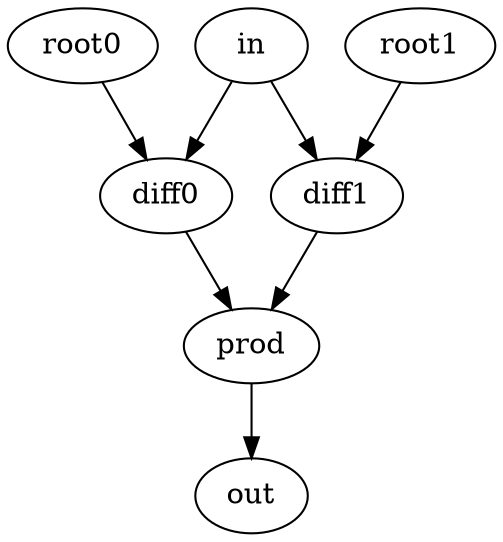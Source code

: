 digraph o2poly {
// Input
in[opcode=input];
// Roots
root0[opcode=const value=4];
root1[opcode=const value=1];
// Subtractions
diff0[opcode=sub];
diff1[opcode=sub];
in->diff0[operand=0];
in->diff1[operand=0];
root0->diff0[operand=1];
root1->diff1[operand=1];
// Product
prod[opcode=mul];
diff0->prod[operand=0];
diff1->prod[operand=1];
// Output
out[opcode=output];
prod->out[operand=0];
}
